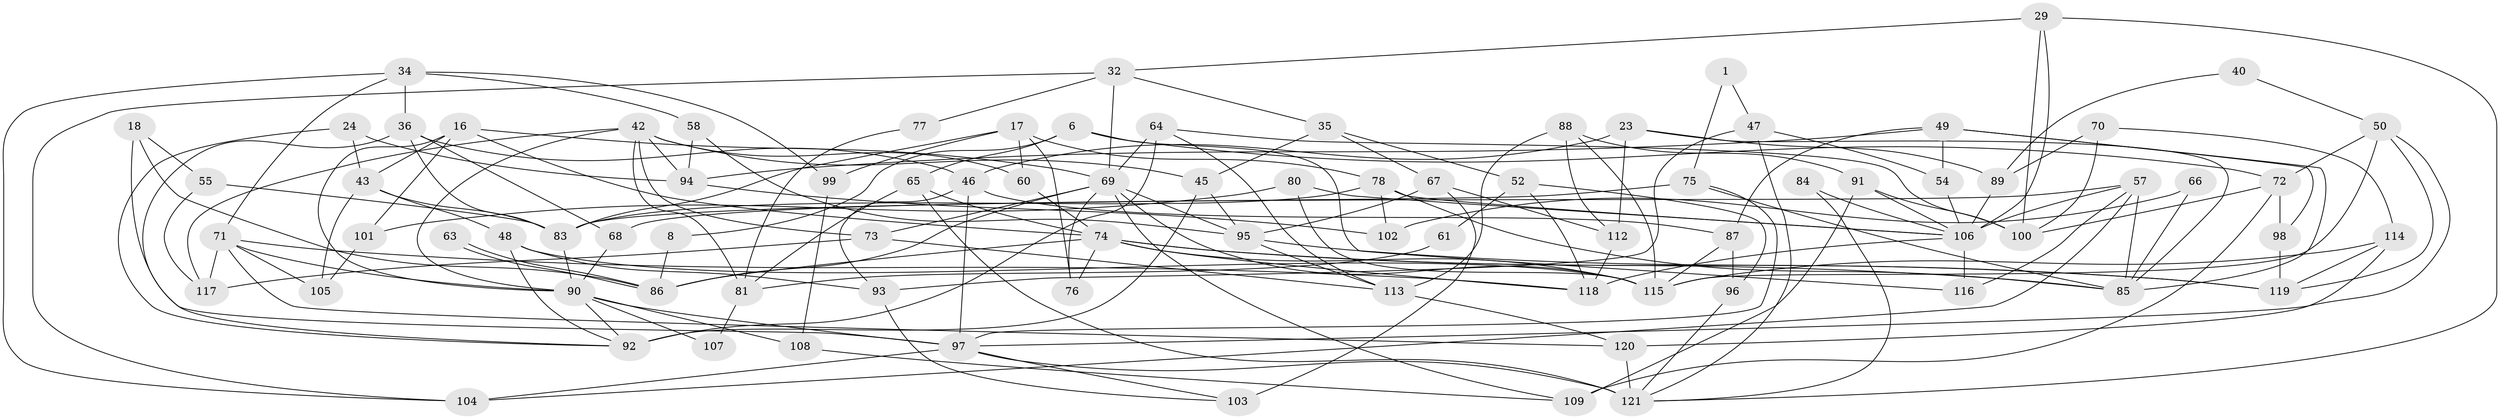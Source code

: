 // original degree distribution, {2: 0.09917355371900827, 5: 0.2396694214876033, 3: 0.30578512396694213, 4: 0.24793388429752067, 6: 0.08264462809917356, 9: 0.008264462809917356, 7: 0.008264462809917356, 8: 0.008264462809917356}
// Generated by graph-tools (version 1.1) at 2025/55/03/04/25 21:55:01]
// undirected, 84 vertices, 183 edges
graph export_dot {
graph [start="1"]
  node [color=gray90,style=filled];
  1;
  6;
  8;
  16;
  17;
  18;
  23;
  24;
  29;
  32;
  34;
  35;
  36 [super="+4"];
  40;
  42 [super="+30"];
  43;
  45;
  46 [super="+19"];
  47;
  48;
  49;
  50;
  52;
  54;
  55;
  57 [super="+51"];
  58;
  60;
  61;
  63;
  64 [super="+22"];
  65 [super="+53"];
  66;
  67;
  68;
  69 [super="+11+27"];
  70;
  71;
  72;
  73 [super="+41"];
  74 [super="+56"];
  75;
  76;
  77;
  78 [super="+2"];
  80;
  81;
  83 [super="+14"];
  84;
  85;
  86 [super="+59"];
  87;
  88;
  89;
  90 [super="+31+28"];
  91;
  92 [super="+20"];
  93;
  94;
  95 [super="+25"];
  96;
  97 [super="+62+39"];
  98;
  99 [super="+10"];
  100;
  101;
  102;
  103 [super="+79"];
  104;
  105;
  106 [super="+5+82"];
  107;
  108;
  109 [super="+38"];
  112 [super="+13"];
  113 [super="+12"];
  114;
  115 [super="+110"];
  116 [super="+111"];
  117 [super="+37"];
  118;
  119;
  120 [super="+33"];
  121 [super="+44"];
  1 -- 47;
  1 -- 75;
  6 -- 116;
  6 -- 65;
  6 -- 8;
  6 -- 72;
  8 -- 86;
  16 -- 43;
  16 -- 74 [weight=2];
  16 -- 90 [weight=3];
  16 -- 101;
  16 -- 69;
  17 -- 78 [weight=2];
  17 -- 60;
  17 -- 76;
  17 -- 83;
  17 -- 99;
  18 -- 55;
  18 -- 86;
  18 -- 97;
  23 -- 85;
  23 -- 112;
  23 -- 89;
  23 -- 46;
  24 -- 43;
  24 -- 92;
  24 -- 94;
  29 -- 100;
  29 -- 32;
  29 -- 106;
  29 -- 121;
  32 -- 35;
  32 -- 77;
  32 -- 104;
  32 -- 69;
  34 -- 36;
  34 -- 104;
  34 -- 58;
  34 -- 71;
  34 -- 99;
  35 -- 67;
  35 -- 45;
  35 -- 52;
  36 -- 92;
  36 -- 46;
  36 -- 83;
  36 -- 68;
  40 -- 50;
  40 -- 89;
  42 -- 45;
  42 -- 90;
  42 -- 81;
  42 -- 117;
  42 -- 73;
  42 -- 60;
  42 -- 94;
  43 -- 48;
  43 -- 105;
  43 -- 83;
  45 -- 92 [weight=2];
  45 -- 95;
  46 -- 87;
  46 -- 93;
  46 -- 97;
  47 -- 93;
  47 -- 121;
  47 -- 54;
  48 -- 93;
  48 -- 92;
  48 -- 115;
  49 -- 94;
  49 -- 85;
  49 -- 54;
  49 -- 87;
  49 -- 98;
  50 -- 72;
  50 -- 119;
  50 -- 115;
  50 -- 97;
  52 -- 118;
  52 -- 61;
  52 -- 96;
  54 -- 106;
  55 -- 83;
  55 -- 117;
  57 -- 85 [weight=2];
  57 -- 68;
  57 -- 116 [weight=2];
  57 -- 104;
  57 -- 106;
  58 -- 94;
  58 -- 95;
  60 -- 74;
  61 -- 81;
  63 -- 86 [weight=2];
  63 -- 86;
  64 -- 92 [weight=2];
  64 -- 100;
  64 -- 113;
  64 -- 69;
  65 -- 81;
  65 -- 74;
  65 -- 121 [weight=2];
  66 -- 102;
  66 -- 85;
  67 -- 103 [weight=2];
  67 -- 112;
  67 -- 95;
  68 -- 90;
  69 -- 73 [weight=2];
  69 -- 109;
  69 -- 86 [weight=2];
  69 -- 95;
  69 -- 76;
  69 -- 115;
  70 -- 114;
  70 -- 89;
  70 -- 100;
  71 -- 105;
  71 -- 117;
  71 -- 118;
  71 -- 120;
  71 -- 90;
  72 -- 109 [weight=2];
  72 -- 98;
  72 -- 100;
  73 -- 113;
  73 -- 117;
  74 -- 76;
  74 -- 85;
  74 -- 118;
  74 -- 119;
  74 -- 86;
  74 -- 115;
  75 -- 83 [weight=2];
  75 -- 97;
  75 -- 85;
  77 -- 81;
  78 -- 83;
  78 -- 85;
  78 -- 102;
  78 -- 106 [weight=2];
  80 -- 101;
  80 -- 106;
  80 -- 115;
  81 -- 107;
  83 -- 90;
  84 -- 121;
  84 -- 106;
  87 -- 96;
  87 -- 115;
  88 -- 91;
  88 -- 112;
  88 -- 115;
  88 -- 113;
  89 -- 106;
  90 -- 92;
  90 -- 97 [weight=2];
  90 -- 107;
  90 -- 108;
  91 -- 100;
  91 -- 109;
  91 -- 106;
  93 -- 103;
  94 -- 102;
  95 -- 113;
  95 -- 119;
  96 -- 121;
  97 -- 104;
  97 -- 103;
  97 -- 121 [weight=2];
  98 -- 119;
  99 -- 108;
  101 -- 105;
  106 -- 116 [weight=2];
  106 -- 118;
  108 -- 109;
  112 -- 118;
  113 -- 120 [weight=2];
  114 -- 119;
  114 -- 115;
  114 -- 120;
  120 -- 121 [weight=2];
}

